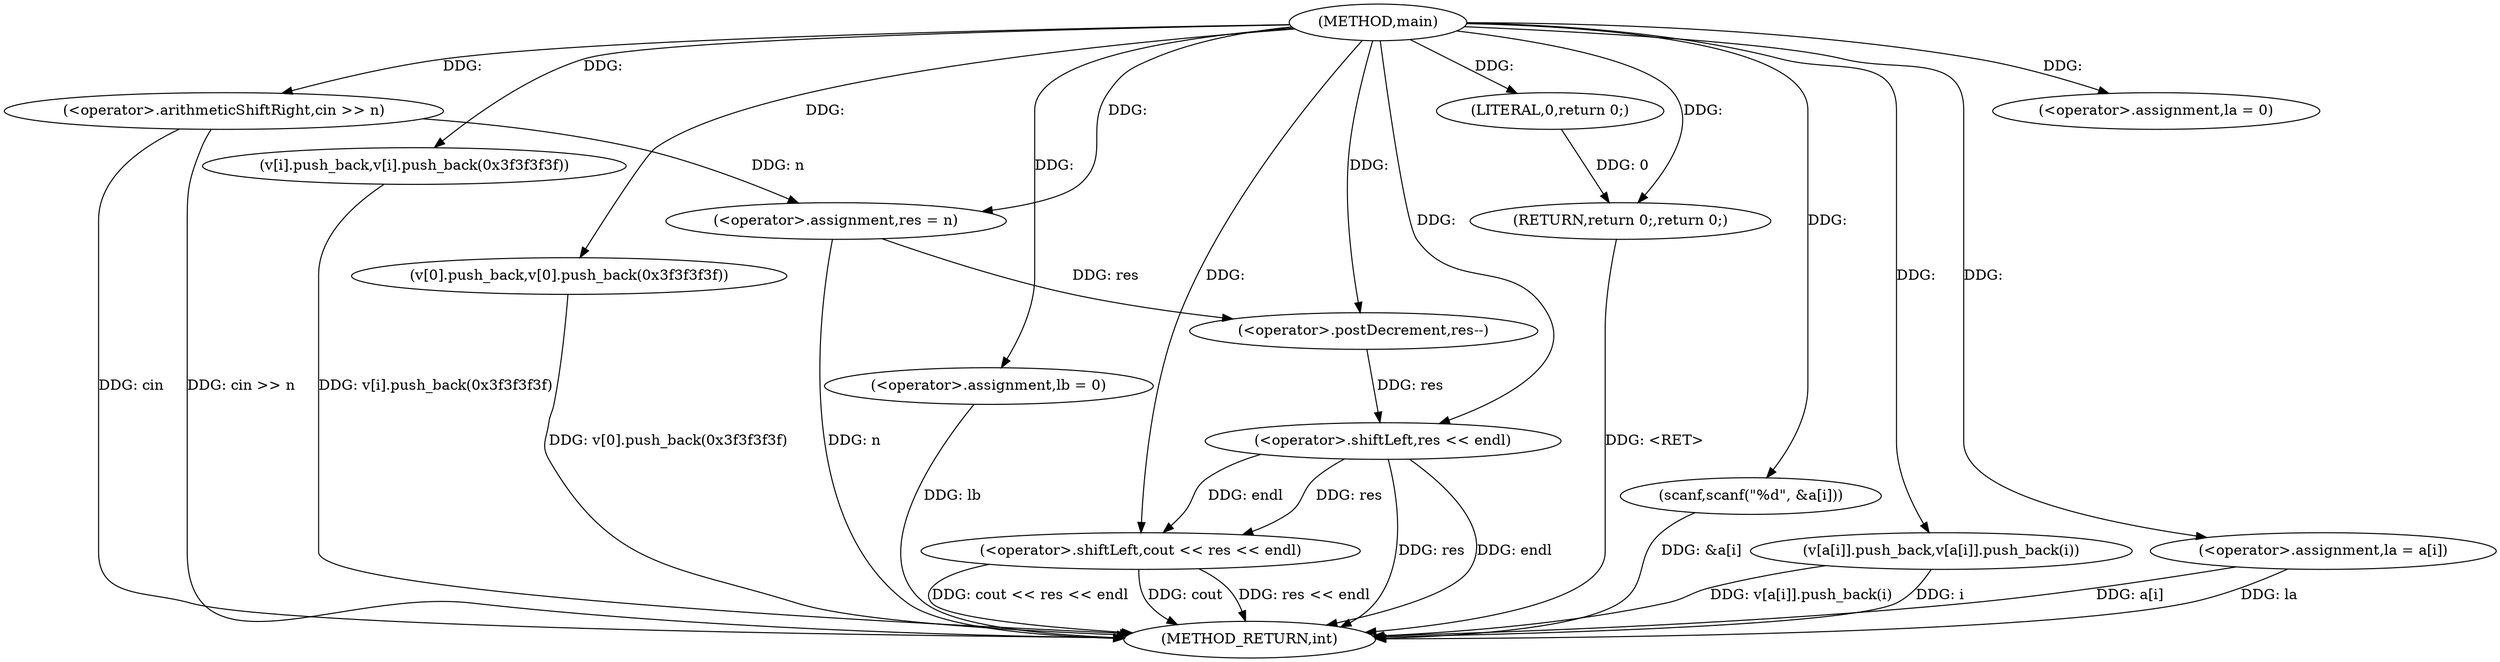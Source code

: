 digraph "main" {  
"1000105" [label = "(METHOD,main)" ]
"1000152" [label = "(METHOD_RETURN,int)" ]
"1000108" [label = "(<operator>.arithmeticShiftRight,cin >> n)" ]
"1000120" [label = "(v[i].push_back,v[i].push_back(0x3f3f3f3f))" ]
"1000122" [label = "(v[0].push_back,v[0].push_back(0x3f3f3f3f))" ]
"1000125" [label = "(<operator>.assignment,res = n)" ]
"1000129" [label = "(<operator>.assignment,la = 0)" ]
"1000133" [label = "(<operator>.assignment,lb = 0)" ]
"1000145" [label = "(<operator>.shiftLeft,cout << res << endl)" ]
"1000150" [label = "(RETURN,return 0;,return 0;)" ]
"1000112" [label = "(scanf,scanf(\"%d\", &a[i]))" ]
"1000118" [label = "(v[a[i]].push_back,v[a[i]].push_back(i))" ]
"1000151" [label = "(LITERAL,0,return 0;)" ]
"1000138" [label = "(<operator>.assignment,la = a[i])" ]
"1000143" [label = "(<operator>.postDecrement,res--)" ]
"1000147" [label = "(<operator>.shiftLeft,res << endl)" ]
  "1000108" -> "1000152"  [ label = "DDG: cin >> n"] 
  "1000112" -> "1000152"  [ label = "DDG: &a[i]"] 
  "1000118" -> "1000152"  [ label = "DDG: i"] 
  "1000118" -> "1000152"  [ label = "DDG: v[a[i]].push_back(i)"] 
  "1000120" -> "1000152"  [ label = "DDG: v[i].push_back(0x3f3f3f3f)"] 
  "1000122" -> "1000152"  [ label = "DDG: v[0].push_back(0x3f3f3f3f)"] 
  "1000125" -> "1000152"  [ label = "DDG: n"] 
  "1000133" -> "1000152"  [ label = "DDG: lb"] 
  "1000138" -> "1000152"  [ label = "DDG: la"] 
  "1000138" -> "1000152"  [ label = "DDG: a[i]"] 
  "1000147" -> "1000152"  [ label = "DDG: res"] 
  "1000145" -> "1000152"  [ label = "DDG: res << endl"] 
  "1000145" -> "1000152"  [ label = "DDG: cout << res << endl"] 
  "1000150" -> "1000152"  [ label = "DDG: <RET>"] 
  "1000147" -> "1000152"  [ label = "DDG: endl"] 
  "1000145" -> "1000152"  [ label = "DDG: cout"] 
  "1000108" -> "1000152"  [ label = "DDG: cin"] 
  "1000108" -> "1000125"  [ label = "DDG: n"] 
  "1000105" -> "1000125"  [ label = "DDG: "] 
  "1000105" -> "1000129"  [ label = "DDG: "] 
  "1000105" -> "1000133"  [ label = "DDG: "] 
  "1000151" -> "1000150"  [ label = "DDG: 0"] 
  "1000105" -> "1000150"  [ label = "DDG: "] 
  "1000105" -> "1000108"  [ label = "DDG: "] 
  "1000105" -> "1000112"  [ label = "DDG: "] 
  "1000105" -> "1000120"  [ label = "DDG: "] 
  "1000105" -> "1000122"  [ label = "DDG: "] 
  "1000105" -> "1000145"  [ label = "DDG: "] 
  "1000147" -> "1000145"  [ label = "DDG: res"] 
  "1000147" -> "1000145"  [ label = "DDG: endl"] 
  "1000105" -> "1000151"  [ label = "DDG: "] 
  "1000105" -> "1000118"  [ label = "DDG: "] 
  "1000143" -> "1000147"  [ label = "DDG: res"] 
  "1000105" -> "1000147"  [ label = "DDG: "] 
  "1000105" -> "1000138"  [ label = "DDG: "] 
  "1000125" -> "1000143"  [ label = "DDG: res"] 
  "1000105" -> "1000143"  [ label = "DDG: "] 
}
